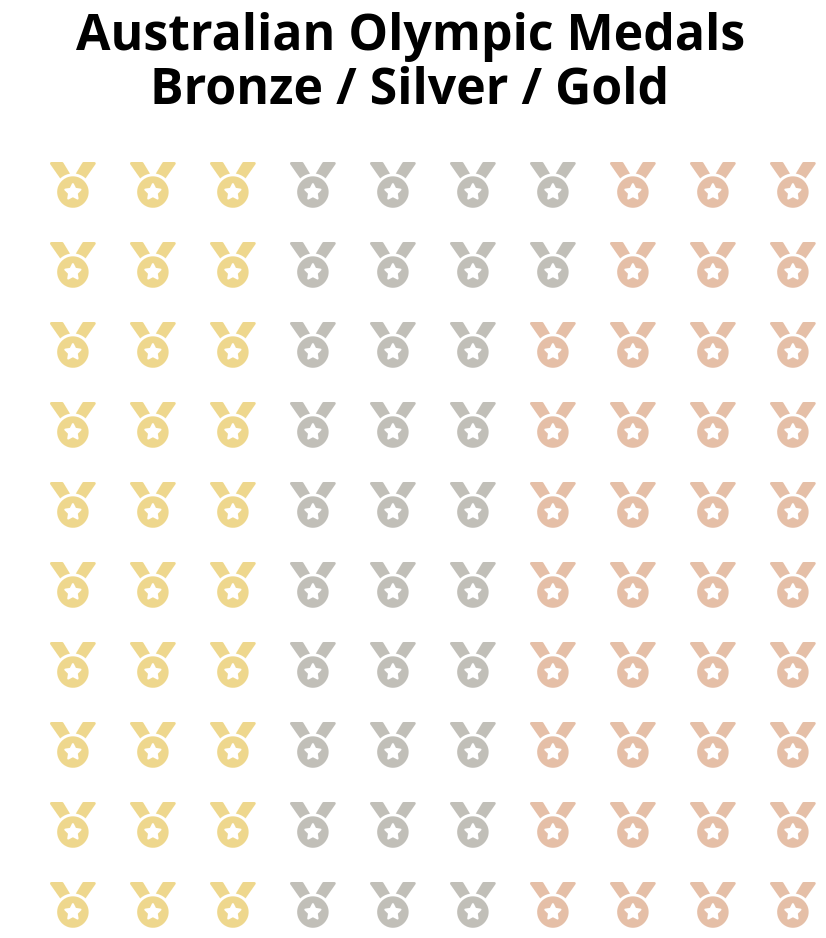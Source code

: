 {
  "$schema": "https://vega.github.io/schema/vega-lite/v5.json",
  "title": {
    "text": [
      "Australian Olympic Medals",
      "Bronze / Silver / Gold"
    ],
    "fontSize": 25
  },
  "config": {
    "view": {
      "stroke": ""
    }
  },
  "width": 400,
  "height": 400,
  "background": "rgba(255, 255, 255, 0)",
  "data": {
    "values": [
      {
        "id": 1
      },
      {
        "id": 2
      },
      {
        "id": 3
      },
      {
        "id": 4
      },
      {
        "id": 5
      },
      {
        "id": 6
      },
      {
        "id": 7
      },
      {
        "id": 8
      },
      {
        "id": 9
      },
      {
        "id": 10
      },
      {
        "id": 11
      },
      {
        "id": 12
      },
      {
        "id": 13
      },
      {
        "id": 14
      },
      {
        "id": 15
      },
      {
        "id": 16
      },
      {
        "id": 17
      },
      {
        "id": 18
      },
      {
        "id": 19
      },
      {
        "id": 20
      },
      {
        "id": 21
      },
      {
        "id": 22
      },
      {
        "id": 23
      },
      {
        "id": 24
      },
      {
        "id": 25
      },
      {
        "id": 26
      },
      {
        "id": 27
      },
      {
        "id": 28
      },
      {
        "id": 29
      },
      {
        "id": 30
      },
      {
        "id": 31
      },
      {
        "id": 32
      },
      {
        "id": 33
      },
      {
        "id": 34
      },
      {
        "id": 35
      },
      {
        "id": 36
      },
      {
        "id": 37
      },
      {
        "id": 38
      },
      {
        "id": 39
      },
      {
        "id": 40
      },
      {
        "id": 41
      },
      {
        "id": 42
      },
      {
        "id": 43
      },
      {
        "id": 44
      },
      {
        "id": 45
      },
      {
        "id": 46
      },
      {
        "id": 47
      },
      {
        "id": 48
      },
      {
        "id": 49
      },
      {
        "id": 50
      },
      {
        "id": 51
      },
      {
        "id": 52
      },
      {
        "id": 53
      },
      {
        "id": 54
      },
      {
        "id": 55
      },
      {
        "id": 56
      },
      {
        "id": 57
      },
      {
        "id": 58
      },
      {
        "id": 59
      },
      {
        "id": 60
      },
      {
        "id": 61
      },
      {
        "id": 62
      },
      {
        "id": 63
      },
      {
        "id": 64
      },
      {
        "id": 65
      },
      {
        "id": 66
      },
      {
        "id": 67
      },
      {
        "id": 68
      },
      {
        "id": 69
      },
      {
        "id": 70
      },
      {
        "id": 71
      },
      {
        "id": 72
      },
      {
        "id": 73
      },
      {
        "id": 74
      },
      {
        "id": 75
      },
      {
        "id": 76
      },
      {
        "id": 77
      },
      {
        "id": 78
      },
      {
        "id": 79
      },
      {
        "id": 80
      },
      {
        "id": 81
      },
      {
        "id": 82
      },
      {
        "id": 83
      },
      {
        "id": 84
      },
      {
        "id": 85
      },
      {
        "id": 86
      },
      {
        "id": 87
      },
      {
        "id": 88
      },
      {
        "id": 89
      },
      {
        "id": 90
      },
      {
        "id": 91
      },
      {
        "id": 92
      },
      {
        "id": 93
      },
      {
        "id": 94
      },
      {
        "id": 95
      },
      {
        "id": 96
      },
      {
        "id": 97
      },
      {
        "id": 98
      },
      {
        "id": 99
      },
      {
        "id": 100
      }
    ]
  },
  "transform": [
    {
      "calculate": "ceil (datum.id/10)",
      "as": "col"
    },
    {
      "calculate": "datum.id - datum.col*10",
      "as": "row"
    }
  ],
  "mark": {
    "type": "point",
    "filled": true
  },
  "encoding": {
    "x": {
      "field": "col",
      "type": "ordinal",
      "axis": null
    },
    "y": {
      "field": "row",
      "type": "ordinal",
      "axis": null
    },
    "shape": {
      "value": "M223.7 130.8L149.1 7.77C147.1 2.949 141.9 0 136.3 0H16.03c-12.95 0-20.53 14.58-13.1 25.18l111.3 158.9C143.9 156.4 181.7 137.3 223.7 130.8zM256 160c-97.25 0-176 78.75-176 176S158.8 512 256 512s176-78.75 176-176S353.3 160 256 160zM348.5 317.3l-37.88 37l8.875 52.25c1.625 9.25-8.25 16.5-16.63 12l-46.88-24.62L209.1 418.5c-8.375 4.5-18.25-2.75-16.63-12l8.875-52.25l-37.88-37C156.6 310.6 160.5 299 169.9 297.6l52.38-7.625L245.7 242.5c2-4.25 6.125-6.375 10.25-6.375S264.2 238.3 266.2 242.5l23.5 47.5l52.38 7.625C351.6 299 355.4 310.6 348.5 317.3zM495.1 0H375.7c-5.621 0-10.83 2.949-13.72 7.77l-73.76 122.1c42 6.5 79.88 25.62 109.5 53.38l111.3-158.9C516.5 14.58 508.9 0 495.1 0z"
    },
    "color": {
      "condition": [
        {
          "test": "datum['id'] <= 62 && datum['id'] > 30",
          "value": "rgb(167,165,156)"
        },
        {
          "test": "datum['id'] <= 30",
          "value": "rgb(232,200,93)"
        }
      ],
      "value": "rgb(219,165,132)"
    },
    "size": {
      "value": 0.008
    }
  }
}